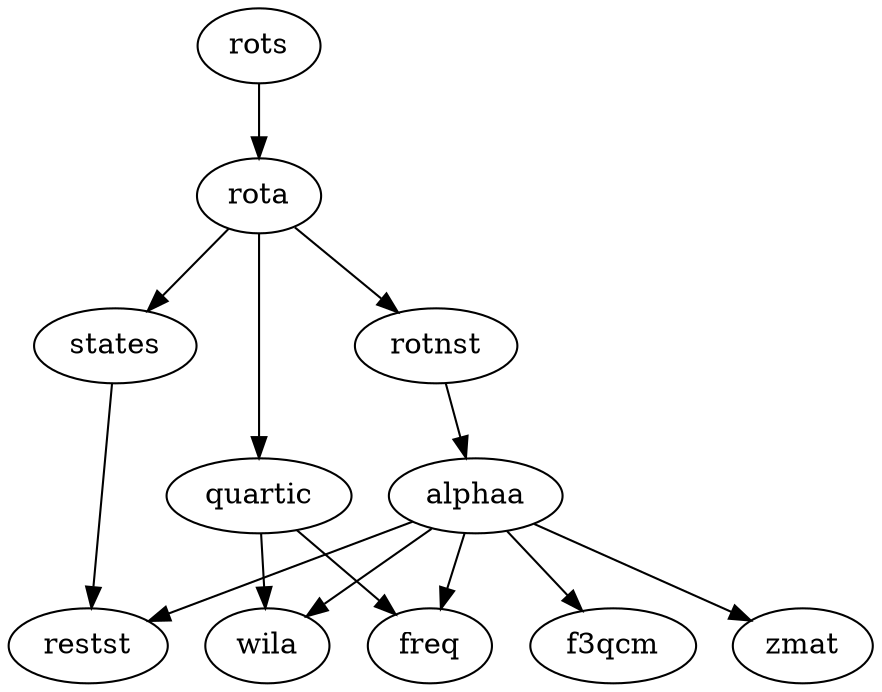 // for debugging mismatches in `corrs` - fully-resonance-corrected anharmonic
// vibrational frequencies. the arrows are the dependencies in this case, not
// the flow of information

digraph symm_tops {
	rots -> rota;
	rota -> {rotnst states quartic};
	states -> restst;
	quartic -> {freq wila};
	rotnst -> alphaa;
	alphaa -> {freq wila zmat f3qcm restst};
}
